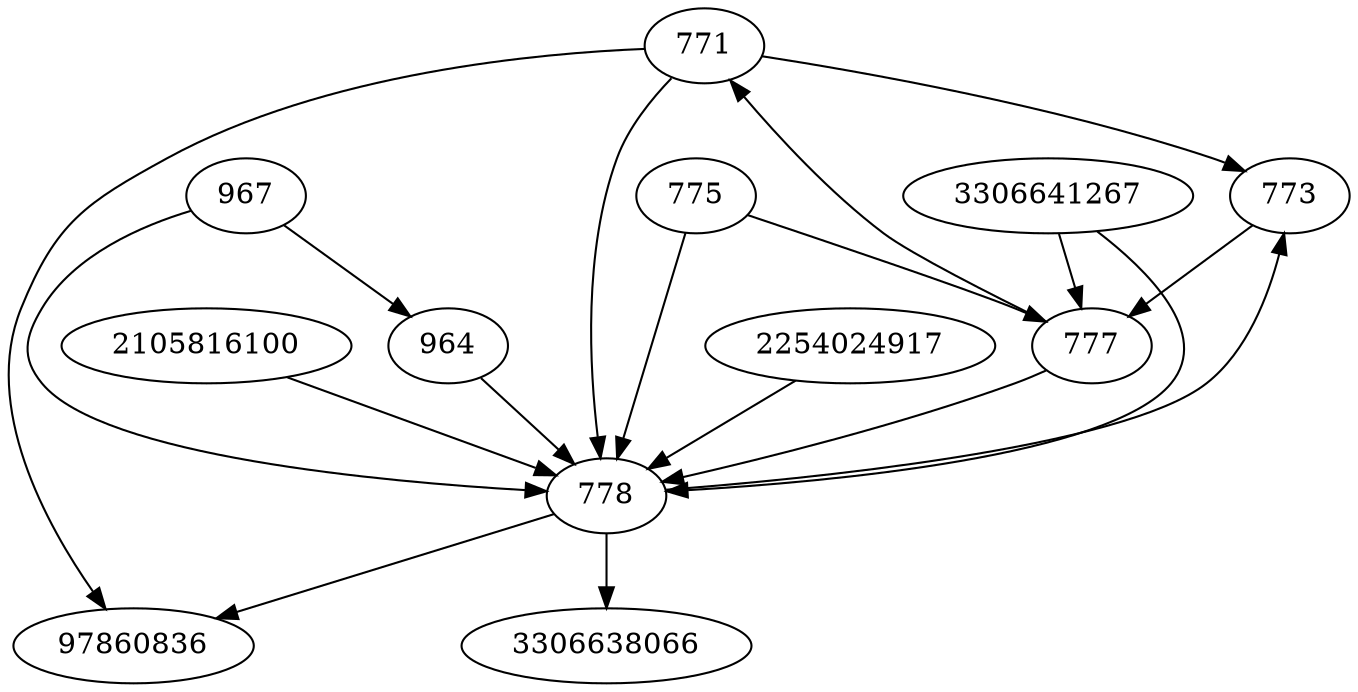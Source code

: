 strict digraph  {
771;
964;
2105816100;
773;
775;
967;
777;
97860836;
778;
3306638066;
3306641267;
2254024917;
771 -> 778;
771 -> 97860836;
771 -> 773;
964 -> 778;
2105816100 -> 778;
773 -> 777;
775 -> 778;
775 -> 777;
967 -> 778;
967 -> 964;
777 -> 778;
777 -> 771;
778 -> 773;
778 -> 97860836;
778 -> 3306638066;
3306641267 -> 777;
3306641267 -> 778;
2254024917 -> 778;
}
